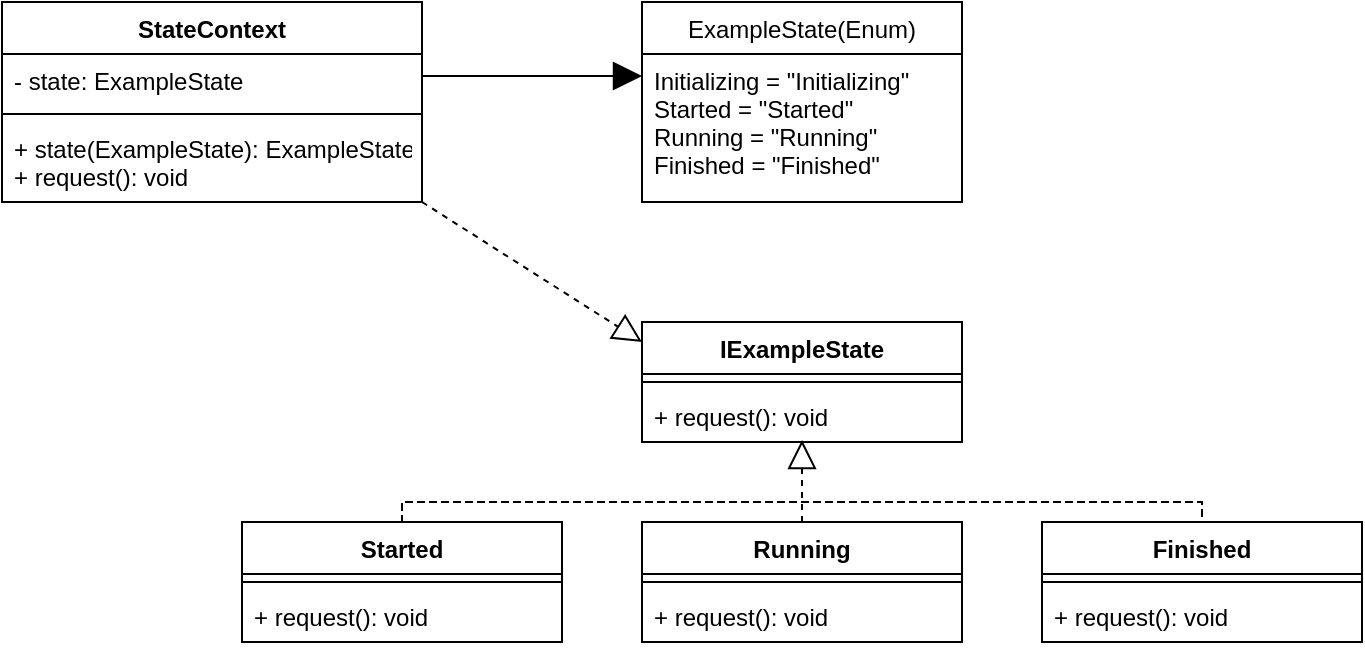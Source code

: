 <mxfile version="14.8.4" type="device"><diagram id="nfoU5zl-Lrdo-RMUOea-" name="Page-1"><mxGraphModel dx="868" dy="450" grid="1" gridSize="10" guides="1" tooltips="1" connect="1" arrows="1" fold="1" page="1" pageScale="1" pageWidth="827" pageHeight="1169" math="0" shadow="0"><root><mxCell id="0"/><mxCell id="1" parent="0"/><mxCell id="KNQ9g4RiU9KFlqAzTkd_-78" value="StateContext" style="swimlane;fontStyle=1;align=center;verticalAlign=top;childLayout=stackLayout;horizontal=1;startSize=26;horizontalStack=0;resizeParent=1;resizeParentMax=0;resizeLast=0;collapsible=1;marginBottom=0;" vertex="1" parent="1"><mxGeometry x="40" y="40" width="210" height="100" as="geometry"/></mxCell><mxCell id="KNQ9g4RiU9KFlqAzTkd_-79" value="- state: ExampleState" style="text;strokeColor=none;fillColor=none;align=left;verticalAlign=top;spacingLeft=4;spacingRight=4;overflow=hidden;rotatable=0;points=[[0,0.5],[1,0.5]];portConstraint=eastwest;" vertex="1" parent="KNQ9g4RiU9KFlqAzTkd_-78"><mxGeometry y="26" width="210" height="26" as="geometry"/></mxCell><mxCell id="KNQ9g4RiU9KFlqAzTkd_-80" value="" style="line;strokeWidth=1;fillColor=none;align=left;verticalAlign=middle;spacingTop=-1;spacingLeft=3;spacingRight=3;rotatable=0;labelPosition=right;points=[];portConstraint=eastwest;" vertex="1" parent="KNQ9g4RiU9KFlqAzTkd_-78"><mxGeometry y="52" width="210" height="8" as="geometry"/></mxCell><mxCell id="KNQ9g4RiU9KFlqAzTkd_-81" value="+ state(ExampleState): ExampleState&#10;+ request(): void" style="text;strokeColor=none;fillColor=none;align=left;verticalAlign=top;spacingLeft=4;spacingRight=4;overflow=hidden;rotatable=0;points=[[0,0.5],[1,0.5]];portConstraint=eastwest;" vertex="1" parent="KNQ9g4RiU9KFlqAzTkd_-78"><mxGeometry y="60" width="210" height="40" as="geometry"/></mxCell><mxCell id="KNQ9g4RiU9KFlqAzTkd_-90" value="ExampleState(Enum)" style="swimlane;fontStyle=0;childLayout=stackLayout;horizontal=1;startSize=26;fillColor=none;horizontalStack=0;resizeParent=1;resizeParentMax=0;resizeLast=0;collapsible=1;marginBottom=0;" vertex="1" parent="1"><mxGeometry x="360" y="40" width="160" height="100" as="geometry"/></mxCell><mxCell id="KNQ9g4RiU9KFlqAzTkd_-91" value="Initializing = &quot;Initializing&quot;&#10;Started = &quot;Started&quot;&#10;Running = &quot;Running&quot;&#10;Finished = &quot;Finished&quot;" style="text;strokeColor=none;fillColor=none;align=left;verticalAlign=top;spacingLeft=4;spacingRight=4;overflow=hidden;rotatable=0;points=[[0,0.5],[1,0.5]];portConstraint=eastwest;" vertex="1" parent="KNQ9g4RiU9KFlqAzTkd_-90"><mxGeometry y="26" width="160" height="74" as="geometry"/></mxCell><mxCell id="KNQ9g4RiU9KFlqAzTkd_-94" value="IExampleState" style="swimlane;fontStyle=1;align=center;verticalAlign=top;childLayout=stackLayout;horizontal=1;startSize=26;horizontalStack=0;resizeParent=1;resizeParentMax=0;resizeLast=0;collapsible=1;marginBottom=0;" vertex="1" parent="1"><mxGeometry x="360" y="200" width="160" height="60" as="geometry"/></mxCell><mxCell id="KNQ9g4RiU9KFlqAzTkd_-96" value="" style="line;strokeWidth=1;fillColor=none;align=left;verticalAlign=middle;spacingTop=-1;spacingLeft=3;spacingRight=3;rotatable=0;labelPosition=right;points=[];portConstraint=eastwest;" vertex="1" parent="KNQ9g4RiU9KFlqAzTkd_-94"><mxGeometry y="26" width="160" height="8" as="geometry"/></mxCell><mxCell id="KNQ9g4RiU9KFlqAzTkd_-97" value="+ request(): void" style="text;strokeColor=none;fillColor=none;align=left;verticalAlign=top;spacingLeft=4;spacingRight=4;overflow=hidden;rotatable=0;points=[[0,0.5],[1,0.5]];portConstraint=eastwest;" vertex="1" parent="KNQ9g4RiU9KFlqAzTkd_-94"><mxGeometry y="34" width="160" height="26" as="geometry"/></mxCell><mxCell id="KNQ9g4RiU9KFlqAzTkd_-98" value="Started" style="swimlane;fontStyle=1;align=center;verticalAlign=top;childLayout=stackLayout;horizontal=1;startSize=26;horizontalStack=0;resizeParent=1;resizeParentMax=0;resizeLast=0;collapsible=1;marginBottom=0;" vertex="1" parent="1"><mxGeometry x="160" y="300" width="160" height="60" as="geometry"/></mxCell><mxCell id="KNQ9g4RiU9KFlqAzTkd_-99" value="" style="line;strokeWidth=1;fillColor=none;align=left;verticalAlign=middle;spacingTop=-1;spacingLeft=3;spacingRight=3;rotatable=0;labelPosition=right;points=[];portConstraint=eastwest;" vertex="1" parent="KNQ9g4RiU9KFlqAzTkd_-98"><mxGeometry y="26" width="160" height="8" as="geometry"/></mxCell><mxCell id="KNQ9g4RiU9KFlqAzTkd_-100" value="+ request(): void" style="text;strokeColor=none;fillColor=none;align=left;verticalAlign=top;spacingLeft=4;spacingRight=4;overflow=hidden;rotatable=0;points=[[0,0.5],[1,0.5]];portConstraint=eastwest;" vertex="1" parent="KNQ9g4RiU9KFlqAzTkd_-98"><mxGeometry y="34" width="160" height="26" as="geometry"/></mxCell><mxCell id="KNQ9g4RiU9KFlqAzTkd_-101" value="Running" style="swimlane;fontStyle=1;align=center;verticalAlign=top;childLayout=stackLayout;horizontal=1;startSize=26;horizontalStack=0;resizeParent=1;resizeParentMax=0;resizeLast=0;collapsible=1;marginBottom=0;" vertex="1" parent="1"><mxGeometry x="360" y="300" width="160" height="60" as="geometry"/></mxCell><mxCell id="KNQ9g4RiU9KFlqAzTkd_-102" value="" style="line;strokeWidth=1;fillColor=none;align=left;verticalAlign=middle;spacingTop=-1;spacingLeft=3;spacingRight=3;rotatable=0;labelPosition=right;points=[];portConstraint=eastwest;" vertex="1" parent="KNQ9g4RiU9KFlqAzTkd_-101"><mxGeometry y="26" width="160" height="8" as="geometry"/></mxCell><mxCell id="KNQ9g4RiU9KFlqAzTkd_-103" value="+ request(): void" style="text;strokeColor=none;fillColor=none;align=left;verticalAlign=top;spacingLeft=4;spacingRight=4;overflow=hidden;rotatable=0;points=[[0,0.5],[1,0.5]];portConstraint=eastwest;" vertex="1" parent="KNQ9g4RiU9KFlqAzTkd_-101"><mxGeometry y="34" width="160" height="26" as="geometry"/></mxCell><mxCell id="KNQ9g4RiU9KFlqAzTkd_-104" value="Finished" style="swimlane;fontStyle=1;align=center;verticalAlign=top;childLayout=stackLayout;horizontal=1;startSize=26;horizontalStack=0;resizeParent=1;resizeParentMax=0;resizeLast=0;collapsible=1;marginBottom=0;" vertex="1" parent="1"><mxGeometry x="560" y="300" width="160" height="60" as="geometry"/></mxCell><mxCell id="KNQ9g4RiU9KFlqAzTkd_-105" value="" style="line;strokeWidth=1;fillColor=none;align=left;verticalAlign=middle;spacingTop=-1;spacingLeft=3;spacingRight=3;rotatable=0;labelPosition=right;points=[];portConstraint=eastwest;" vertex="1" parent="KNQ9g4RiU9KFlqAzTkd_-104"><mxGeometry y="26" width="160" height="8" as="geometry"/></mxCell><mxCell id="KNQ9g4RiU9KFlqAzTkd_-106" value="+ request(): void" style="text;strokeColor=none;fillColor=none;align=left;verticalAlign=top;spacingLeft=4;spacingRight=4;overflow=hidden;rotatable=0;points=[[0,0.5],[1,0.5]];portConstraint=eastwest;" vertex="1" parent="KNQ9g4RiU9KFlqAzTkd_-104"><mxGeometry y="34" width="160" height="26" as="geometry"/></mxCell><mxCell id="KNQ9g4RiU9KFlqAzTkd_-107" value="" style="shape=partialRectangle;whiteSpace=wrap;html=1;bottom=1;right=1;left=1;top=0;fillColor=none;routingCenterX=-0.5;direction=west;dashed=1;" vertex="1" parent="1"><mxGeometry x="240" y="290" width="400" height="10" as="geometry"/></mxCell><mxCell id="KNQ9g4RiU9KFlqAzTkd_-108" value="" style="html=1;verticalAlign=bottom;startArrow=none;startFill=0;endArrow=block;startSize=6;endSize=12;dashed=1;strokeWidth=1;exitX=0.5;exitY=0;exitDx=0;exitDy=0;entryX=0.5;entryY=0.962;entryDx=0;entryDy=0;entryPerimeter=0;endFill=0;" edge="1" parent="1" source="KNQ9g4RiU9KFlqAzTkd_-107" target="KNQ9g4RiU9KFlqAzTkd_-97"><mxGeometry width="80" relative="1" as="geometry"><mxPoint x="370" y="330" as="sourcePoint"/><mxPoint x="450" y="330" as="targetPoint"/></mxGeometry></mxCell><mxCell id="KNQ9g4RiU9KFlqAzTkd_-109" value="" style="html=1;verticalAlign=bottom;startArrow=none;startFill=0;endArrow=block;startSize=6;endSize=12;dashed=1;strokeWidth=1;endFill=0;" edge="1" parent="1"><mxGeometry width="80" relative="1" as="geometry"><mxPoint x="250" y="140" as="sourcePoint"/><mxPoint x="360" y="210" as="targetPoint"/></mxGeometry></mxCell><mxCell id="KNQ9g4RiU9KFlqAzTkd_-110" value="" style="html=1;verticalAlign=bottom;startArrow=none;startFill=0;endArrow=block;startSize=6;endSize=12;strokeWidth=1;endFill=1;" edge="1" parent="1"><mxGeometry width="80" relative="1" as="geometry"><mxPoint x="250" y="77" as="sourcePoint"/><mxPoint x="360" y="77" as="targetPoint"/></mxGeometry></mxCell></root></mxGraphModel></diagram></mxfile>